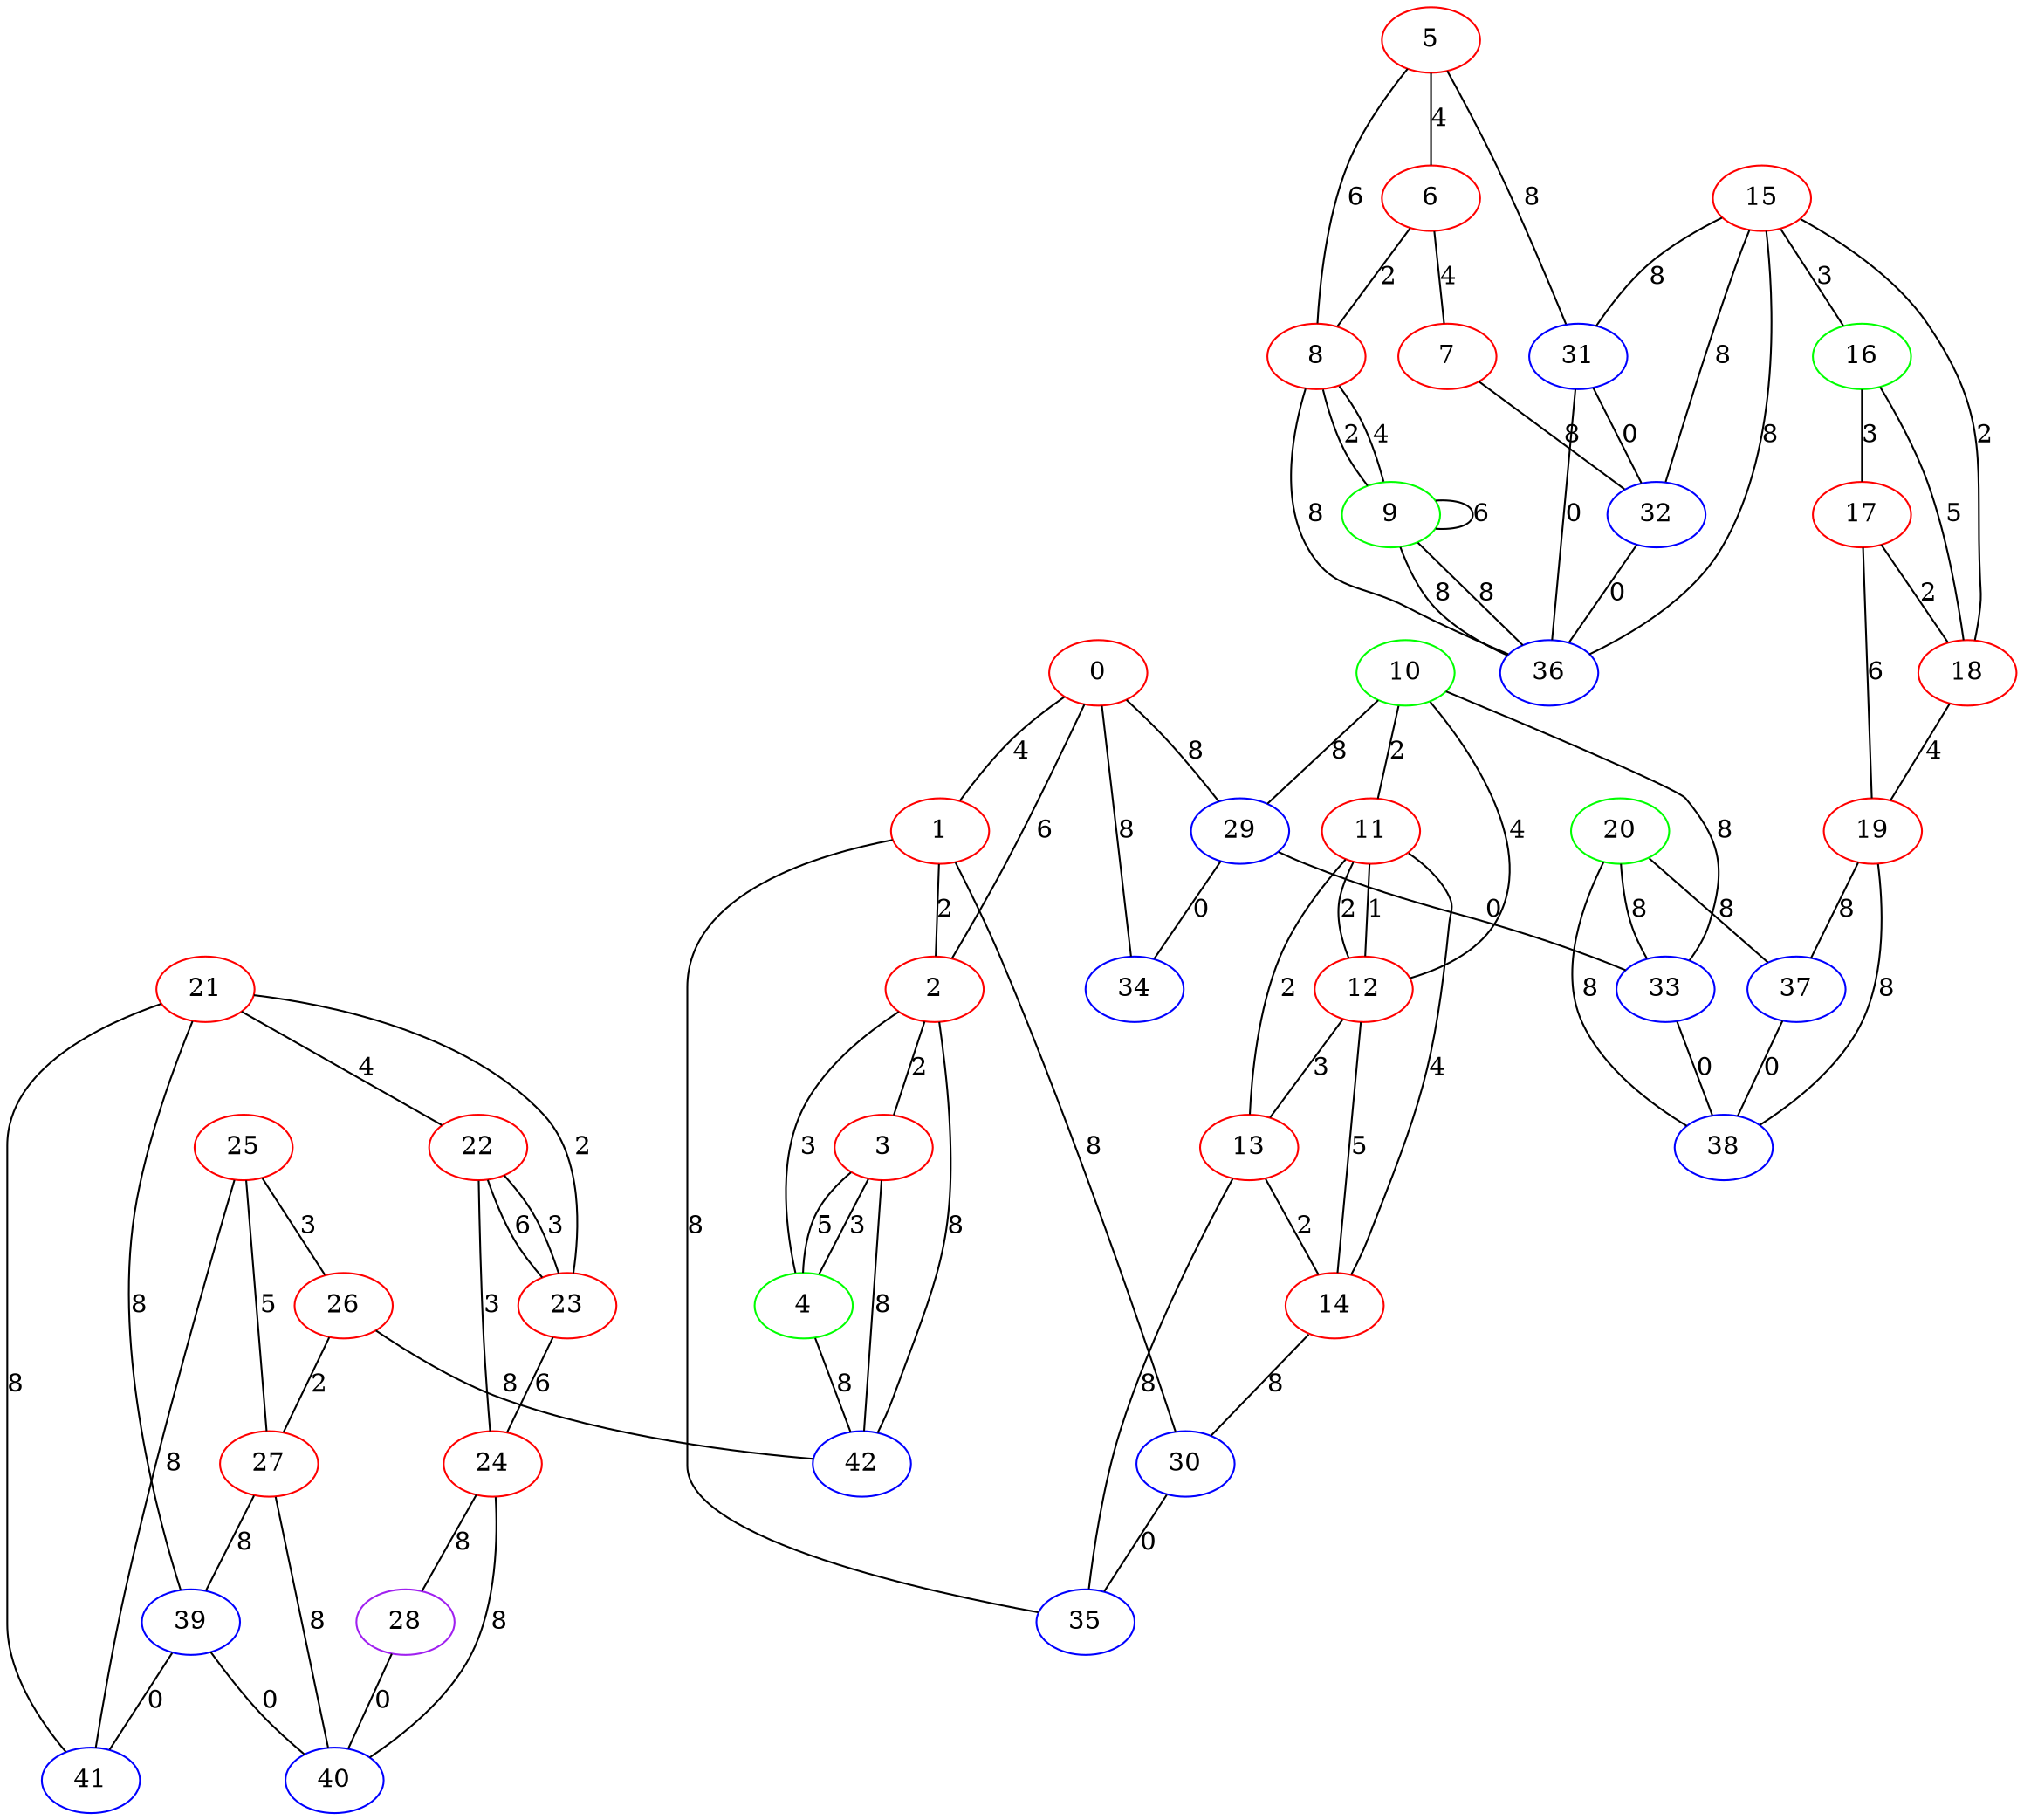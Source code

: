graph "" {
0 [color=red, weight=1];
1 [color=red, weight=1];
2 [color=red, weight=1];
3 [color=red, weight=1];
4 [color=green, weight=2];
5 [color=red, weight=1];
6 [color=red, weight=1];
7 [color=red, weight=1];
8 [color=red, weight=1];
9 [color=green, weight=2];
10 [color=green, weight=2];
11 [color=red, weight=1];
12 [color=red, weight=1];
13 [color=red, weight=1];
14 [color=red, weight=1];
15 [color=red, weight=1];
16 [color=green, weight=2];
17 [color=red, weight=1];
18 [color=red, weight=1];
19 [color=red, weight=1];
20 [color=green, weight=2];
21 [color=red, weight=1];
22 [color=red, weight=1];
23 [color=red, weight=1];
24 [color=red, weight=1];
25 [color=red, weight=1];
26 [color=red, weight=1];
27 [color=red, weight=1];
28 [color=purple, weight=4];
29 [color=blue, weight=3];
30 [color=blue, weight=3];
31 [color=blue, weight=3];
32 [color=blue, weight=3];
33 [color=blue, weight=3];
34 [color=blue, weight=3];
35 [color=blue, weight=3];
36 [color=blue, weight=3];
37 [color=blue, weight=3];
38 [color=blue, weight=3];
39 [color=blue, weight=3];
40 [color=blue, weight=3];
41 [color=blue, weight=3];
42 [color=blue, weight=3];
0 -- 1  [key=0, label=4];
0 -- 2  [key=0, label=6];
0 -- 34  [key=0, label=8];
0 -- 29  [key=0, label=8];
1 -- 2  [key=0, label=2];
1 -- 35  [key=0, label=8];
1 -- 30  [key=0, label=8];
2 -- 42  [key=0, label=8];
2 -- 3  [key=0, label=2];
2 -- 4  [key=0, label=3];
3 -- 4  [key=0, label=3];
3 -- 4  [key=1, label=5];
3 -- 42  [key=0, label=8];
4 -- 42  [key=0, label=8];
5 -- 8  [key=0, label=6];
5 -- 6  [key=0, label=4];
5 -- 31  [key=0, label=8];
6 -- 8  [key=0, label=2];
6 -- 7  [key=0, label=4];
7 -- 32  [key=0, label=8];
8 -- 9  [key=0, label=2];
8 -- 9  [key=1, label=4];
8 -- 36  [key=0, label=8];
9 -- 9  [key=0, label=6];
9 -- 36  [key=0, label=8];
9 -- 36  [key=1, label=8];
10 -- 33  [key=0, label=8];
10 -- 11  [key=0, label=2];
10 -- 12  [key=0, label=4];
10 -- 29  [key=0, label=8];
11 -- 12  [key=0, label=1];
11 -- 12  [key=1, label=2];
11 -- 13  [key=0, label=2];
11 -- 14  [key=0, label=4];
12 -- 13  [key=0, label=3];
12 -- 14  [key=0, label=5];
13 -- 35  [key=0, label=8];
13 -- 14  [key=0, label=2];
14 -- 30  [key=0, label=8];
15 -- 16  [key=0, label=3];
15 -- 32  [key=0, label=8];
15 -- 18  [key=0, label=2];
15 -- 36  [key=0, label=8];
15 -- 31  [key=0, label=8];
16 -- 17  [key=0, label=3];
16 -- 18  [key=0, label=5];
17 -- 18  [key=0, label=2];
17 -- 19  [key=0, label=6];
18 -- 19  [key=0, label=4];
19 -- 37  [key=0, label=8];
19 -- 38  [key=0, label=8];
20 -- 33  [key=0, label=8];
20 -- 37  [key=0, label=8];
20 -- 38  [key=0, label=8];
21 -- 41  [key=0, label=8];
21 -- 39  [key=0, label=8];
21 -- 22  [key=0, label=4];
21 -- 23  [key=0, label=2];
22 -- 24  [key=0, label=3];
22 -- 23  [key=0, label=6];
22 -- 23  [key=1, label=3];
23 -- 24  [key=0, label=6];
24 -- 40  [key=0, label=8];
24 -- 28  [key=0, label=8];
25 -- 41  [key=0, label=8];
25 -- 26  [key=0, label=3];
25 -- 27  [key=0, label=5];
26 -- 42  [key=0, label=8];
26 -- 27  [key=0, label=2];
27 -- 40  [key=0, label=8];
27 -- 39  [key=0, label=8];
28 -- 40  [key=0, label=0];
29 -- 33  [key=0, label=0];
29 -- 34  [key=0, label=0];
30 -- 35  [key=0, label=0];
31 -- 32  [key=0, label=0];
31 -- 36  [key=0, label=0];
32 -- 36  [key=0, label=0];
33 -- 38  [key=0, label=0];
37 -- 38  [key=0, label=0];
39 -- 40  [key=0, label=0];
39 -- 41  [key=0, label=0];
}
